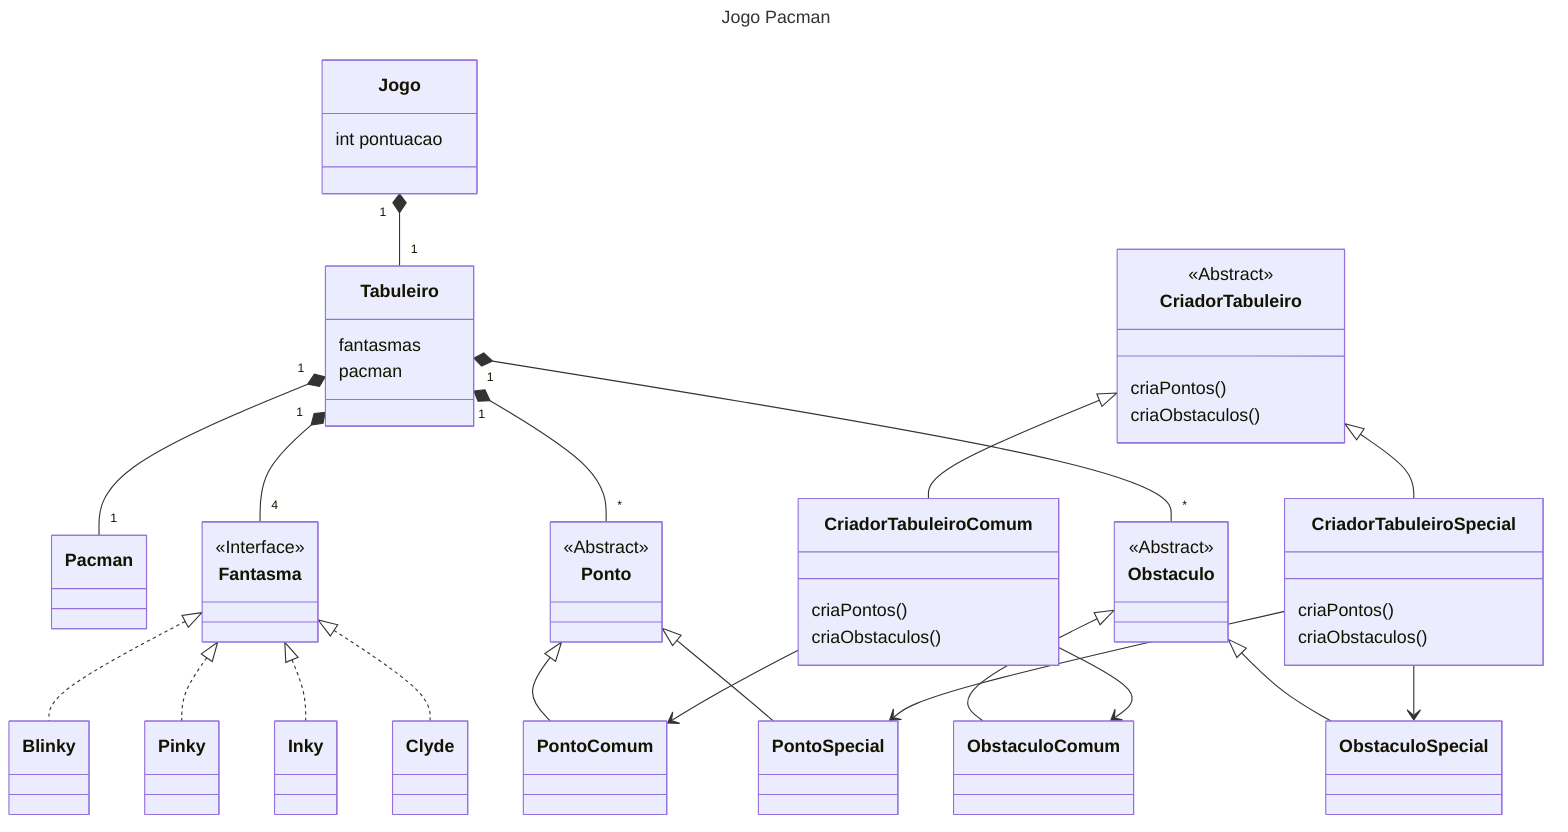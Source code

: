 ---
title: Jogo Pacman
---
classDiagram
        class Jogo{
            int pontuacao
        }
        class Tabuleiro{
             fantasmas
             pacman
        }
        class Pacman{
        }
        class Fantasma{
            <<Interface>>
        }
        class Blinky{
        }
        class Pinky{
        }
        class Inky{
        }
        class Clyde{
        }
        class Ponto{
            <<Abstract>>
        }
        class PontoComum{
        }
        class PontoSpecial{
        }
        class Obstaculo{
            <<Abstract>>
        }
        class ObstaculoComum{
        }
        class ObstaculoSpecial{
        }
        class CriadorTabuleiro{
            <<Abstract>>
            criaPontos()
            criaObstaculos()
        }
        class CriadorTabuleiroComum{
            criaPontos()
            criaObstaculos()
        }
        class CriadorTabuleiroSpecial{
            criaPontos()
            criaObstaculos()
        }
        Jogo "1" *-- "1" Tabuleiro
        Tabuleiro "1" *-- "1" Pacman
        Tabuleiro "1" *-- "4" Fantasma
        Tabuleiro "1" *-- "*" Ponto
        Tabuleiro "1" *-- "*" Obstaculo
        Fantasma <|.. Blinky
        Fantasma <|.. Pinky
        Fantasma <|.. Inky
        Fantasma <|.. Clyde
        Ponto <|-- PontoComum
        Ponto <|-- PontoSpecial
        Obstaculo <|-- ObstaculoComum
        Obstaculo <|-- ObstaculoSpecial
        CriadorTabuleiro <|-- CriadorTabuleiroComum
        CriadorTabuleiroComum --> PontoComum
        CriadorTabuleiroComum --> ObstaculoComum
        CriadorTabuleiro <|-- CriadorTabuleiroSpecial
        CriadorTabuleiroSpecial --> PontoSpecial
        CriadorTabuleiroSpecial --> ObstaculoSpecial